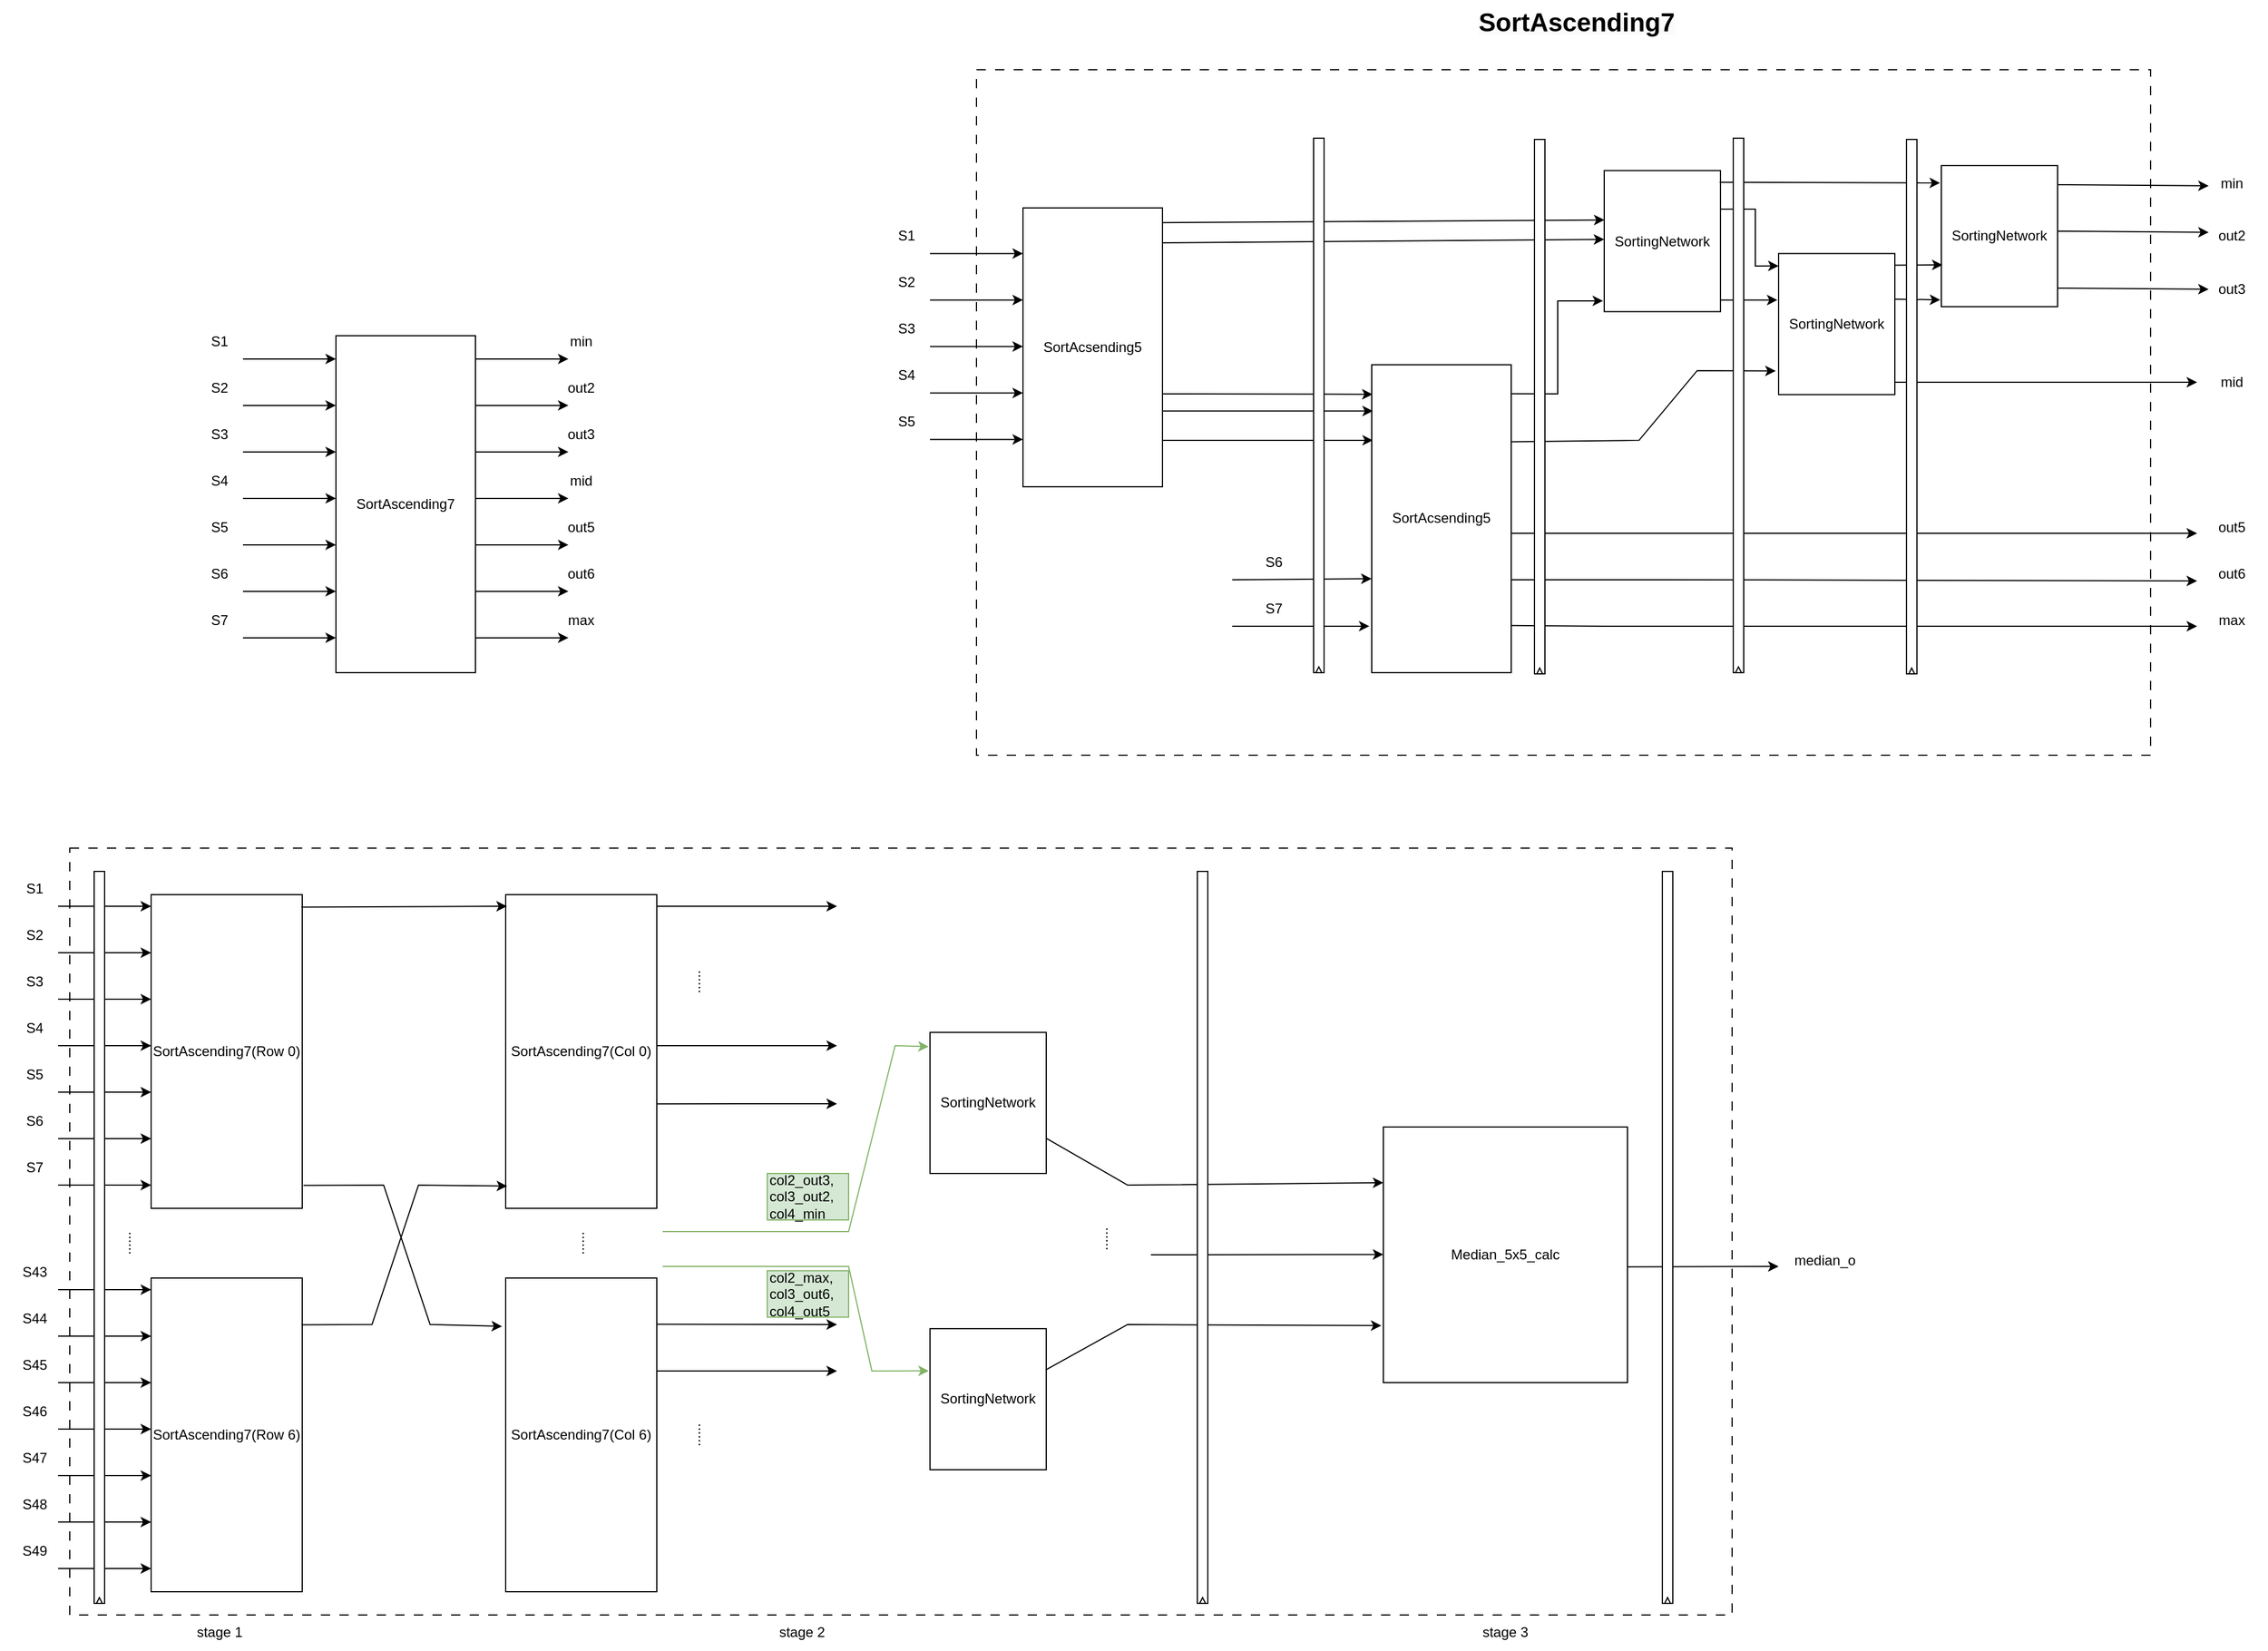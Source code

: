 <mxfile version="25.0.3">
  <diagram name="Page-1" id="NQi-qj9RWjXXZ9nGB_0W">
    <mxGraphModel dx="2163" dy="1763" grid="1" gridSize="10" guides="1" tooltips="1" connect="1" arrows="1" fold="1" page="1" pageScale="1" pageWidth="850" pageHeight="1100" math="0" shadow="0">
      <root>
        <mxCell id="0" />
        <mxCell id="1" parent="0" />
        <mxCell id="Ysm--PjL4J-Ic120Il5L-30" value="" style="rounded=0;whiteSpace=wrap;html=1;dashed=1;dashPattern=8 8;" parent="1" vertex="1">
          <mxGeometry x="830" y="-360" width="1010" height="590" as="geometry" />
        </mxCell>
        <mxCell id="oJ3QWZMt2NWCqgBl0X_o-31" value="" style="rounded=0;whiteSpace=wrap;html=1;dashed=1;dashPattern=8 8;" parent="1" vertex="1">
          <mxGeometry x="50" y="310" width="1430" height="660" as="geometry" />
        </mxCell>
        <mxCell id="lAZP1rvu_MSJ7CvuDxen-2" value="SortAscending7(Row 0)" style="rounded=0;whiteSpace=wrap;html=1;" parent="1" vertex="1">
          <mxGeometry x="120" y="350" width="130" height="270" as="geometry" />
        </mxCell>
        <mxCell id="lAZP1rvu_MSJ7CvuDxen-3" value="" style="endArrow=classic;html=1;rounded=0;" parent="1" edge="1">
          <mxGeometry width="50" height="50" relative="1" as="geometry">
            <mxPoint x="40" y="360" as="sourcePoint" />
            <mxPoint x="120" y="360" as="targetPoint" />
          </mxGeometry>
        </mxCell>
        <mxCell id="lAZP1rvu_MSJ7CvuDxen-4" value="" style="endArrow=classic;html=1;rounded=0;" parent="1" edge="1">
          <mxGeometry width="50" height="50" relative="1" as="geometry">
            <mxPoint x="40" y="400" as="sourcePoint" />
            <mxPoint x="120" y="400" as="targetPoint" />
          </mxGeometry>
        </mxCell>
        <mxCell id="lAZP1rvu_MSJ7CvuDxen-5" value="" style="endArrow=classic;html=1;rounded=0;" parent="1" edge="1">
          <mxGeometry width="50" height="50" relative="1" as="geometry">
            <mxPoint x="40" y="440" as="sourcePoint" />
            <mxPoint x="120" y="440" as="targetPoint" />
          </mxGeometry>
        </mxCell>
        <mxCell id="lAZP1rvu_MSJ7CvuDxen-6" value="" style="endArrow=classic;html=1;rounded=0;" parent="1" edge="1">
          <mxGeometry width="50" height="50" relative="1" as="geometry">
            <mxPoint x="40" y="480" as="sourcePoint" />
            <mxPoint x="120" y="480" as="targetPoint" />
          </mxGeometry>
        </mxCell>
        <mxCell id="lAZP1rvu_MSJ7CvuDxen-7" value="" style="endArrow=classic;html=1;rounded=0;" parent="1" edge="1">
          <mxGeometry width="50" height="50" relative="1" as="geometry">
            <mxPoint x="40" y="520" as="sourcePoint" />
            <mxPoint x="120" y="520" as="targetPoint" />
          </mxGeometry>
        </mxCell>
        <mxCell id="lAZP1rvu_MSJ7CvuDxen-8" value="" style="endArrow=classic;html=1;rounded=0;" parent="1" edge="1">
          <mxGeometry width="50" height="50" relative="1" as="geometry">
            <mxPoint x="40" y="560" as="sourcePoint" />
            <mxPoint x="120" y="560" as="targetPoint" />
          </mxGeometry>
        </mxCell>
        <mxCell id="lAZP1rvu_MSJ7CvuDxen-9" value="" style="endArrow=classic;html=1;rounded=0;" parent="1" edge="1">
          <mxGeometry width="50" height="50" relative="1" as="geometry">
            <mxPoint x="40" y="600" as="sourcePoint" />
            <mxPoint x="120" y="600" as="targetPoint" />
          </mxGeometry>
        </mxCell>
        <mxCell id="lAZP1rvu_MSJ7CvuDxen-10" value="S1" style="text;html=1;align=center;verticalAlign=middle;whiteSpace=wrap;rounded=0;" parent="1" vertex="1">
          <mxGeometry x="-10" y="330" width="60" height="30" as="geometry" />
        </mxCell>
        <mxCell id="lAZP1rvu_MSJ7CvuDxen-11" value="S2" style="text;html=1;align=center;verticalAlign=middle;whiteSpace=wrap;rounded=0;" parent="1" vertex="1">
          <mxGeometry x="-10" y="370" width="60" height="30" as="geometry" />
        </mxCell>
        <mxCell id="lAZP1rvu_MSJ7CvuDxen-12" value="S3" style="text;html=1;align=center;verticalAlign=middle;whiteSpace=wrap;rounded=0;" parent="1" vertex="1">
          <mxGeometry x="-10" y="410" width="60" height="30" as="geometry" />
        </mxCell>
        <mxCell id="lAZP1rvu_MSJ7CvuDxen-13" value="S4" style="text;html=1;align=center;verticalAlign=middle;whiteSpace=wrap;rounded=0;" parent="1" vertex="1">
          <mxGeometry x="-10" y="450" width="60" height="30" as="geometry" />
        </mxCell>
        <mxCell id="lAZP1rvu_MSJ7CvuDxen-14" value="S5" style="text;html=1;align=center;verticalAlign=middle;whiteSpace=wrap;rounded=0;" parent="1" vertex="1">
          <mxGeometry x="-10" y="490" width="60" height="30" as="geometry" />
        </mxCell>
        <mxCell id="lAZP1rvu_MSJ7CvuDxen-15" value="S6" style="text;html=1;align=center;verticalAlign=middle;whiteSpace=wrap;rounded=0;" parent="1" vertex="1">
          <mxGeometry x="-10" y="530" width="60" height="30" as="geometry" />
        </mxCell>
        <mxCell id="lAZP1rvu_MSJ7CvuDxen-16" value="S7" style="text;html=1;align=center;verticalAlign=middle;whiteSpace=wrap;rounded=0;" parent="1" vertex="1">
          <mxGeometry x="-10" y="570" width="60" height="30" as="geometry" />
        </mxCell>
        <mxCell id="lAZP1rvu_MSJ7CvuDxen-17" value="SortAscending7(Row 6)" style="rounded=0;whiteSpace=wrap;html=1;" parent="1" vertex="1">
          <mxGeometry x="120" y="680" width="130" height="270" as="geometry" />
        </mxCell>
        <mxCell id="lAZP1rvu_MSJ7CvuDxen-18" value="" style="endArrow=classic;html=1;rounded=0;" parent="1" edge="1">
          <mxGeometry width="50" height="50" relative="1" as="geometry">
            <mxPoint x="40" y="690" as="sourcePoint" />
            <mxPoint x="120" y="690" as="targetPoint" />
          </mxGeometry>
        </mxCell>
        <mxCell id="lAZP1rvu_MSJ7CvuDxen-19" value="" style="endArrow=classic;html=1;rounded=0;" parent="1" edge="1">
          <mxGeometry width="50" height="50" relative="1" as="geometry">
            <mxPoint x="40" y="730" as="sourcePoint" />
            <mxPoint x="120" y="730" as="targetPoint" />
          </mxGeometry>
        </mxCell>
        <mxCell id="lAZP1rvu_MSJ7CvuDxen-20" value="" style="endArrow=classic;html=1;rounded=0;" parent="1" edge="1">
          <mxGeometry width="50" height="50" relative="1" as="geometry">
            <mxPoint x="40" y="770" as="sourcePoint" />
            <mxPoint x="120" y="770" as="targetPoint" />
          </mxGeometry>
        </mxCell>
        <mxCell id="lAZP1rvu_MSJ7CvuDxen-21" value="" style="endArrow=classic;html=1;rounded=0;" parent="1" edge="1">
          <mxGeometry width="50" height="50" relative="1" as="geometry">
            <mxPoint x="40" y="810" as="sourcePoint" />
            <mxPoint x="120" y="810" as="targetPoint" />
          </mxGeometry>
        </mxCell>
        <mxCell id="lAZP1rvu_MSJ7CvuDxen-22" value="" style="endArrow=classic;html=1;rounded=0;" parent="1" edge="1">
          <mxGeometry width="50" height="50" relative="1" as="geometry">
            <mxPoint x="40" y="850" as="sourcePoint" />
            <mxPoint x="120" y="850" as="targetPoint" />
          </mxGeometry>
        </mxCell>
        <mxCell id="lAZP1rvu_MSJ7CvuDxen-23" value="" style="endArrow=classic;html=1;rounded=0;" parent="1" edge="1">
          <mxGeometry width="50" height="50" relative="1" as="geometry">
            <mxPoint x="40" y="890" as="sourcePoint" />
            <mxPoint x="120" y="890" as="targetPoint" />
          </mxGeometry>
        </mxCell>
        <mxCell id="lAZP1rvu_MSJ7CvuDxen-24" value="" style="endArrow=classic;html=1;rounded=0;" parent="1" edge="1">
          <mxGeometry width="50" height="50" relative="1" as="geometry">
            <mxPoint x="40" y="930" as="sourcePoint" />
            <mxPoint x="120" y="930" as="targetPoint" />
          </mxGeometry>
        </mxCell>
        <mxCell id="lAZP1rvu_MSJ7CvuDxen-25" value="S43" style="text;html=1;align=center;verticalAlign=middle;whiteSpace=wrap;rounded=0;" parent="1" vertex="1">
          <mxGeometry x="-10" y="660" width="60" height="30" as="geometry" />
        </mxCell>
        <mxCell id="lAZP1rvu_MSJ7CvuDxen-26" value="S44" style="text;html=1;align=center;verticalAlign=middle;whiteSpace=wrap;rounded=0;" parent="1" vertex="1">
          <mxGeometry x="-10" y="700" width="60" height="30" as="geometry" />
        </mxCell>
        <mxCell id="lAZP1rvu_MSJ7CvuDxen-27" value="S45" style="text;html=1;align=center;verticalAlign=middle;whiteSpace=wrap;rounded=0;" parent="1" vertex="1">
          <mxGeometry x="-10" y="740" width="60" height="30" as="geometry" />
        </mxCell>
        <mxCell id="lAZP1rvu_MSJ7CvuDxen-28" value="S46" style="text;html=1;align=center;verticalAlign=middle;whiteSpace=wrap;rounded=0;" parent="1" vertex="1">
          <mxGeometry x="-10" y="780" width="60" height="30" as="geometry" />
        </mxCell>
        <mxCell id="lAZP1rvu_MSJ7CvuDxen-29" value="S47" style="text;html=1;align=center;verticalAlign=middle;whiteSpace=wrap;rounded=0;" parent="1" vertex="1">
          <mxGeometry x="-10" y="820" width="60" height="30" as="geometry" />
        </mxCell>
        <mxCell id="lAZP1rvu_MSJ7CvuDxen-30" value="S48" style="text;html=1;align=center;verticalAlign=middle;whiteSpace=wrap;rounded=0;" parent="1" vertex="1">
          <mxGeometry x="-10" y="860" width="60" height="30" as="geometry" />
        </mxCell>
        <mxCell id="lAZP1rvu_MSJ7CvuDxen-31" value="S49" style="text;html=1;align=center;verticalAlign=middle;whiteSpace=wrap;rounded=0;" parent="1" vertex="1">
          <mxGeometry x="-10" y="900" width="60" height="30" as="geometry" />
        </mxCell>
        <mxCell id="lAZP1rvu_MSJ7CvuDxen-32" value="......" style="text;html=1;align=center;verticalAlign=middle;whiteSpace=wrap;rounded=0;direction=north;rotation=90;" parent="1" vertex="1">
          <mxGeometry x="80" y="620" width="50" height="60" as="geometry" />
        </mxCell>
        <mxCell id="lAZP1rvu_MSJ7CvuDxen-33" value="SortAscending7(Col 0)" style="rounded=0;whiteSpace=wrap;html=1;" parent="1" vertex="1">
          <mxGeometry x="425" y="350" width="130" height="270" as="geometry" />
        </mxCell>
        <mxCell id="lAZP1rvu_MSJ7CvuDxen-34" value="" style="endArrow=classic;html=1;rounded=0;exitX=0.994;exitY=0.04;exitDx=0;exitDy=0;exitPerimeter=0;entryX=0.008;entryY=0.037;entryDx=0;entryDy=0;entryPerimeter=0;" parent="1" source="lAZP1rvu_MSJ7CvuDxen-2" target="lAZP1rvu_MSJ7CvuDxen-33" edge="1">
          <mxGeometry width="50" height="50" relative="1" as="geometry">
            <mxPoint x="260" y="410" as="sourcePoint" />
            <mxPoint x="420" y="360" as="targetPoint" />
          </mxGeometry>
        </mxCell>
        <mxCell id="lAZP1rvu_MSJ7CvuDxen-35" value="SortAscending7(Col 6)" style="rounded=0;whiteSpace=wrap;html=1;" parent="1" vertex="1">
          <mxGeometry x="425" y="680" width="130" height="270" as="geometry" />
        </mxCell>
        <mxCell id="lAZP1rvu_MSJ7CvuDxen-40" value="" style="endArrow=classic;html=1;rounded=0;exitX=0.995;exitY=0.149;exitDx=0;exitDy=0;exitPerimeter=0;entryX=0.01;entryY=0.929;entryDx=0;entryDy=0;entryPerimeter=0;" parent="1" source="lAZP1rvu_MSJ7CvuDxen-17" target="lAZP1rvu_MSJ7CvuDxen-33" edge="1">
          <mxGeometry width="50" height="50" relative="1" as="geometry">
            <mxPoint x="300" y="679.17" as="sourcePoint" />
            <mxPoint x="380" y="679.17" as="targetPoint" />
            <Array as="points">
              <mxPoint x="310" y="720" />
              <mxPoint x="350" y="600" />
            </Array>
          </mxGeometry>
        </mxCell>
        <mxCell id="lAZP1rvu_MSJ7CvuDxen-41" value="......" style="text;html=1;align=center;verticalAlign=middle;whiteSpace=wrap;rounded=0;direction=north;rotation=90;" parent="1" vertex="1">
          <mxGeometry x="470" y="620" width="50" height="60" as="geometry" />
        </mxCell>
        <mxCell id="lAZP1rvu_MSJ7CvuDxen-42" value="" style="endArrow=classic;html=1;rounded=0;entryX=-0.024;entryY=0.154;entryDx=0;entryDy=0;entryPerimeter=0;exitX=1.008;exitY=0.927;exitDx=0;exitDy=0;exitPerimeter=0;" parent="1" source="lAZP1rvu_MSJ7CvuDxen-2" target="lAZP1rvu_MSJ7CvuDxen-35" edge="1">
          <mxGeometry width="50" height="50" relative="1" as="geometry">
            <mxPoint x="260" y="650" as="sourcePoint" />
            <mxPoint x="310" y="600" as="targetPoint" />
            <Array as="points">
              <mxPoint x="320" y="600" />
              <mxPoint x="360" y="720" />
            </Array>
          </mxGeometry>
        </mxCell>
        <mxCell id="lAZP1rvu_MSJ7CvuDxen-106" value="Median_5x5_calc" style="rounded=0;whiteSpace=wrap;html=1;" parent="1" vertex="1">
          <mxGeometry x="1180" y="550" width="210" height="220" as="geometry" />
        </mxCell>
        <mxCell id="lAZP1rvu_MSJ7CvuDxen-107" value="" style="endArrow=classic;html=1;rounded=0;exitX=1;exitY=0.667;exitDx=0;exitDy=0;exitPerimeter=0;" parent="1" source="lAZP1rvu_MSJ7CvuDxen-33" edge="1">
          <mxGeometry width="50" height="50" relative="1" as="geometry">
            <mxPoint x="560" y="530" as="sourcePoint" />
            <mxPoint x="710" y="530" as="targetPoint" />
          </mxGeometry>
        </mxCell>
        <mxCell id="lAZP1rvu_MSJ7CvuDxen-109" value="" style="endArrow=classic;html=1;rounded=0;exitX=0.998;exitY=0.147;exitDx=0;exitDy=0;exitPerimeter=0;" parent="1" source="lAZP1rvu_MSJ7CvuDxen-35" edge="1">
          <mxGeometry width="50" height="50" relative="1" as="geometry">
            <mxPoint x="555" y="717.86" as="sourcePoint" />
            <mxPoint x="710" y="720" as="targetPoint" />
          </mxGeometry>
        </mxCell>
        <mxCell id="lAZP1rvu_MSJ7CvuDxen-137" value="" style="endArrow=classic;html=1;rounded=0;exitX=1.002;exitY=0.547;exitDx=0;exitDy=0;exitPerimeter=0;" parent="1" source="lAZP1rvu_MSJ7CvuDxen-106" edge="1">
          <mxGeometry width="50" height="50" relative="1" as="geometry">
            <mxPoint x="918" y="645" as="sourcePoint" />
            <mxPoint x="1520" y="670" as="targetPoint" />
          </mxGeometry>
        </mxCell>
        <mxCell id="lAZP1rvu_MSJ7CvuDxen-140" value="median_o" style="text;html=1;align=center;verticalAlign=middle;whiteSpace=wrap;rounded=0;" parent="1" vertex="1">
          <mxGeometry x="1530" y="650" width="60" height="30" as="geometry" />
        </mxCell>
        <mxCell id="lAZP1rvu_MSJ7CvuDxen-146" value="SortAscending7" style="rounded=0;whiteSpace=wrap;html=1;" parent="1" vertex="1">
          <mxGeometry x="279" y="-131.06" width="120" height="290" as="geometry" />
        </mxCell>
        <mxCell id="lAZP1rvu_MSJ7CvuDxen-148" value="" style="endArrow=classic;html=1;rounded=0;" parent="1" edge="1">
          <mxGeometry width="50" height="50" relative="1" as="geometry">
            <mxPoint x="199" y="-111.06" as="sourcePoint" />
            <mxPoint x="279" y="-111.06" as="targetPoint" />
          </mxGeometry>
        </mxCell>
        <mxCell id="lAZP1rvu_MSJ7CvuDxen-149" value="" style="endArrow=classic;html=1;rounded=0;" parent="1" edge="1">
          <mxGeometry width="50" height="50" relative="1" as="geometry">
            <mxPoint x="199" y="-71.06" as="sourcePoint" />
            <mxPoint x="279" y="-71.06" as="targetPoint" />
          </mxGeometry>
        </mxCell>
        <mxCell id="lAZP1rvu_MSJ7CvuDxen-150" value="" style="endArrow=classic;html=1;rounded=0;" parent="1" edge="1">
          <mxGeometry width="50" height="50" relative="1" as="geometry">
            <mxPoint x="199" y="-31.06" as="sourcePoint" />
            <mxPoint x="279" y="-31.06" as="targetPoint" />
          </mxGeometry>
        </mxCell>
        <mxCell id="lAZP1rvu_MSJ7CvuDxen-151" value="" style="endArrow=classic;html=1;rounded=0;" parent="1" edge="1">
          <mxGeometry width="50" height="50" relative="1" as="geometry">
            <mxPoint x="199" y="8.94" as="sourcePoint" />
            <mxPoint x="279" y="8.94" as="targetPoint" />
          </mxGeometry>
        </mxCell>
        <mxCell id="lAZP1rvu_MSJ7CvuDxen-152" value="" style="endArrow=classic;html=1;rounded=0;" parent="1" edge="1">
          <mxGeometry width="50" height="50" relative="1" as="geometry">
            <mxPoint x="199" y="48.94" as="sourcePoint" />
            <mxPoint x="279" y="48.94" as="targetPoint" />
          </mxGeometry>
        </mxCell>
        <mxCell id="lAZP1rvu_MSJ7CvuDxen-153" value="" style="endArrow=classic;html=1;rounded=0;" parent="1" edge="1">
          <mxGeometry width="50" height="50" relative="1" as="geometry">
            <mxPoint x="199" y="88.94" as="sourcePoint" />
            <mxPoint x="279" y="88.94" as="targetPoint" />
          </mxGeometry>
        </mxCell>
        <mxCell id="lAZP1rvu_MSJ7CvuDxen-154" value="" style="endArrow=classic;html=1;rounded=0;" parent="1" edge="1">
          <mxGeometry width="50" height="50" relative="1" as="geometry">
            <mxPoint x="199" y="128.94" as="sourcePoint" />
            <mxPoint x="279" y="128.94" as="targetPoint" />
          </mxGeometry>
        </mxCell>
        <mxCell id="lAZP1rvu_MSJ7CvuDxen-155" value="S1" style="text;html=1;align=center;verticalAlign=middle;whiteSpace=wrap;rounded=0;" parent="1" vertex="1">
          <mxGeometry x="149" y="-141.06" width="60" height="30" as="geometry" />
        </mxCell>
        <mxCell id="lAZP1rvu_MSJ7CvuDxen-156" value="S2" style="text;html=1;align=center;verticalAlign=middle;whiteSpace=wrap;rounded=0;" parent="1" vertex="1">
          <mxGeometry x="149" y="-101.06" width="60" height="30" as="geometry" />
        </mxCell>
        <mxCell id="lAZP1rvu_MSJ7CvuDxen-157" value="S3" style="text;html=1;align=center;verticalAlign=middle;whiteSpace=wrap;rounded=0;" parent="1" vertex="1">
          <mxGeometry x="149" y="-61.06" width="60" height="30" as="geometry" />
        </mxCell>
        <mxCell id="lAZP1rvu_MSJ7CvuDxen-158" value="S4" style="text;html=1;align=center;verticalAlign=middle;whiteSpace=wrap;rounded=0;" parent="1" vertex="1">
          <mxGeometry x="149" y="-21.06" width="60" height="30" as="geometry" />
        </mxCell>
        <mxCell id="lAZP1rvu_MSJ7CvuDxen-159" value="S5" style="text;html=1;align=center;verticalAlign=middle;whiteSpace=wrap;rounded=0;" parent="1" vertex="1">
          <mxGeometry x="149" y="18.94" width="60" height="30" as="geometry" />
        </mxCell>
        <mxCell id="lAZP1rvu_MSJ7CvuDxen-160" value="S6" style="text;html=1;align=center;verticalAlign=middle;whiteSpace=wrap;rounded=0;" parent="1" vertex="1">
          <mxGeometry x="149" y="58.94" width="60" height="30" as="geometry" />
        </mxCell>
        <mxCell id="lAZP1rvu_MSJ7CvuDxen-161" value="S7" style="text;html=1;align=center;verticalAlign=middle;whiteSpace=wrap;rounded=0;" parent="1" vertex="1">
          <mxGeometry x="149" y="98.94" width="60" height="30" as="geometry" />
        </mxCell>
        <mxCell id="lAZP1rvu_MSJ7CvuDxen-184" value="" style="endArrow=classic;html=1;rounded=0;" parent="1" edge="1">
          <mxGeometry width="50" height="50" relative="1" as="geometry">
            <mxPoint x="399" y="-111.06" as="sourcePoint" />
            <mxPoint x="479" y="-111.06" as="targetPoint" />
          </mxGeometry>
        </mxCell>
        <mxCell id="lAZP1rvu_MSJ7CvuDxen-185" value="" style="endArrow=classic;html=1;rounded=0;" parent="1" edge="1">
          <mxGeometry width="50" height="50" relative="1" as="geometry">
            <mxPoint x="399" y="-71.06" as="sourcePoint" />
            <mxPoint x="479" y="-71.06" as="targetPoint" />
          </mxGeometry>
        </mxCell>
        <mxCell id="lAZP1rvu_MSJ7CvuDxen-186" value="" style="endArrow=classic;html=1;rounded=0;" parent="1" edge="1">
          <mxGeometry width="50" height="50" relative="1" as="geometry">
            <mxPoint x="399" y="-31.06" as="sourcePoint" />
            <mxPoint x="479" y="-31.06" as="targetPoint" />
          </mxGeometry>
        </mxCell>
        <mxCell id="lAZP1rvu_MSJ7CvuDxen-187" value="" style="endArrow=classic;html=1;rounded=0;" parent="1" edge="1">
          <mxGeometry width="50" height="50" relative="1" as="geometry">
            <mxPoint x="399" y="8.94" as="sourcePoint" />
            <mxPoint x="479" y="8.94" as="targetPoint" />
          </mxGeometry>
        </mxCell>
        <mxCell id="lAZP1rvu_MSJ7CvuDxen-188" value="" style="endArrow=classic;html=1;rounded=0;" parent="1" edge="1">
          <mxGeometry width="50" height="50" relative="1" as="geometry">
            <mxPoint x="399" y="48.94" as="sourcePoint" />
            <mxPoint x="479" y="48.94" as="targetPoint" />
          </mxGeometry>
        </mxCell>
        <mxCell id="lAZP1rvu_MSJ7CvuDxen-189" value="" style="endArrow=classic;html=1;rounded=0;" parent="1" edge="1">
          <mxGeometry width="50" height="50" relative="1" as="geometry">
            <mxPoint x="399" y="88.94" as="sourcePoint" />
            <mxPoint x="479" y="88.94" as="targetPoint" />
          </mxGeometry>
        </mxCell>
        <mxCell id="lAZP1rvu_MSJ7CvuDxen-190" value="" style="endArrow=classic;html=1;rounded=0;" parent="1" edge="1">
          <mxGeometry width="50" height="50" relative="1" as="geometry">
            <mxPoint x="399" y="128.94" as="sourcePoint" />
            <mxPoint x="479" y="128.94" as="targetPoint" />
          </mxGeometry>
        </mxCell>
        <mxCell id="lAZP1rvu_MSJ7CvuDxen-199" value="min" style="text;html=1;align=center;verticalAlign=middle;whiteSpace=wrap;rounded=0;" parent="1" vertex="1">
          <mxGeometry x="460" y="-141.06" width="60" height="30" as="geometry" />
        </mxCell>
        <mxCell id="lAZP1rvu_MSJ7CvuDxen-200" value="out2" style="text;html=1;align=center;verticalAlign=middle;whiteSpace=wrap;rounded=0;" parent="1" vertex="1">
          <mxGeometry x="460" y="-101.06" width="60" height="30" as="geometry" />
        </mxCell>
        <mxCell id="lAZP1rvu_MSJ7CvuDxen-201" value="out3" style="text;html=1;align=center;verticalAlign=middle;whiteSpace=wrap;rounded=0;" parent="1" vertex="1">
          <mxGeometry x="460" y="-61.06" width="60" height="30" as="geometry" />
        </mxCell>
        <mxCell id="lAZP1rvu_MSJ7CvuDxen-202" value="mid" style="text;html=1;align=center;verticalAlign=middle;whiteSpace=wrap;rounded=0;" parent="1" vertex="1">
          <mxGeometry x="460" y="-21.06" width="60" height="30" as="geometry" />
        </mxCell>
        <mxCell id="lAZP1rvu_MSJ7CvuDxen-203" value="out5" style="text;html=1;align=center;verticalAlign=middle;whiteSpace=wrap;rounded=0;" parent="1" vertex="1">
          <mxGeometry x="460" y="18.94" width="60" height="30" as="geometry" />
        </mxCell>
        <mxCell id="lAZP1rvu_MSJ7CvuDxen-204" value="out6" style="text;html=1;align=center;verticalAlign=middle;whiteSpace=wrap;rounded=0;" parent="1" vertex="1">
          <mxGeometry x="460" y="58.94" width="60" height="30" as="geometry" />
        </mxCell>
        <mxCell id="lAZP1rvu_MSJ7CvuDxen-205" value="max" style="text;html=1;align=center;verticalAlign=middle;whiteSpace=wrap;rounded=0;" parent="1" vertex="1">
          <mxGeometry x="460" y="98.94" width="60" height="30" as="geometry" />
        </mxCell>
        <mxCell id="lAZP1rvu_MSJ7CvuDxen-207" value="SortAcsending5" style="rounded=0;whiteSpace=wrap;html=1;" parent="1" vertex="1">
          <mxGeometry x="870" y="-241.06" width="120" height="240" as="geometry" />
        </mxCell>
        <mxCell id="lAZP1rvu_MSJ7CvuDxen-208" value="" style="endArrow=classic;html=1;rounded=0;" parent="1" edge="1">
          <mxGeometry width="50" height="50" relative="1" as="geometry">
            <mxPoint x="790" y="-201.77" as="sourcePoint" />
            <mxPoint x="870" y="-201.77" as="targetPoint" />
          </mxGeometry>
        </mxCell>
        <mxCell id="lAZP1rvu_MSJ7CvuDxen-209" value="" style="endArrow=classic;html=1;rounded=0;" parent="1" edge="1">
          <mxGeometry width="50" height="50" relative="1" as="geometry">
            <mxPoint x="790" y="-161.77" as="sourcePoint" />
            <mxPoint x="870" y="-161.77" as="targetPoint" />
          </mxGeometry>
        </mxCell>
        <mxCell id="lAZP1rvu_MSJ7CvuDxen-210" value="" style="endArrow=classic;html=1;rounded=0;" parent="1" edge="1">
          <mxGeometry width="50" height="50" relative="1" as="geometry">
            <mxPoint x="790" y="-121.77" as="sourcePoint" />
            <mxPoint x="870" y="-121.77" as="targetPoint" />
          </mxGeometry>
        </mxCell>
        <mxCell id="lAZP1rvu_MSJ7CvuDxen-211" value="" style="endArrow=classic;html=1;rounded=0;" parent="1" edge="1">
          <mxGeometry width="50" height="50" relative="1" as="geometry">
            <mxPoint x="790" y="-81.77" as="sourcePoint" />
            <mxPoint x="870" y="-81.77" as="targetPoint" />
          </mxGeometry>
        </mxCell>
        <mxCell id="lAZP1rvu_MSJ7CvuDxen-212" value="" style="endArrow=classic;html=1;rounded=0;" parent="1" edge="1">
          <mxGeometry width="50" height="50" relative="1" as="geometry">
            <mxPoint x="790" y="-41.77" as="sourcePoint" />
            <mxPoint x="870" y="-41.77" as="targetPoint" />
          </mxGeometry>
        </mxCell>
        <mxCell id="lAZP1rvu_MSJ7CvuDxen-213" value="S1" style="text;html=1;align=center;verticalAlign=middle;whiteSpace=wrap;rounded=0;" parent="1" vertex="1">
          <mxGeometry x="740" y="-231.77" width="60" height="30" as="geometry" />
        </mxCell>
        <mxCell id="lAZP1rvu_MSJ7CvuDxen-214" value="S2" style="text;html=1;align=center;verticalAlign=middle;whiteSpace=wrap;rounded=0;" parent="1" vertex="1">
          <mxGeometry x="740" y="-191.77" width="60" height="30" as="geometry" />
        </mxCell>
        <mxCell id="lAZP1rvu_MSJ7CvuDxen-215" value="S3" style="text;html=1;align=center;verticalAlign=middle;whiteSpace=wrap;rounded=0;" parent="1" vertex="1">
          <mxGeometry x="740" y="-151.77" width="60" height="30" as="geometry" />
        </mxCell>
        <mxCell id="lAZP1rvu_MSJ7CvuDxen-216" value="S4" style="text;html=1;align=center;verticalAlign=middle;whiteSpace=wrap;rounded=0;" parent="1" vertex="1">
          <mxGeometry x="740" y="-111.77" width="60" height="30" as="geometry" />
        </mxCell>
        <mxCell id="lAZP1rvu_MSJ7CvuDxen-217" value="S5" style="text;html=1;align=center;verticalAlign=middle;whiteSpace=wrap;rounded=0;" parent="1" vertex="1">
          <mxGeometry x="740" y="-71.77" width="60" height="30" as="geometry" />
        </mxCell>
        <mxCell id="lAZP1rvu_MSJ7CvuDxen-218" value="SortAcsending5" style="rounded=0;whiteSpace=wrap;html=1;" parent="1" vertex="1">
          <mxGeometry x="1170" y="-106.06" width="120" height="265" as="geometry" />
        </mxCell>
        <mxCell id="lAZP1rvu_MSJ7CvuDxen-219" value="" style="endArrow=classic;html=1;rounded=0;" parent="1" edge="1">
          <mxGeometry width="50" height="50" relative="1" as="geometry">
            <mxPoint x="1050" y="118.94" as="sourcePoint" />
            <mxPoint x="1168" y="118.94" as="targetPoint" />
          </mxGeometry>
        </mxCell>
        <mxCell id="lAZP1rvu_MSJ7CvuDxen-220" value="" style="endArrow=classic;html=1;rounded=0;entryX=-0.001;entryY=0.695;entryDx=0;entryDy=0;entryPerimeter=0;" parent="1" target="lAZP1rvu_MSJ7CvuDxen-218" edge="1">
          <mxGeometry width="50" height="50" relative="1" as="geometry">
            <mxPoint x="1050" y="78.94" as="sourcePoint" />
            <mxPoint x="1090" y="78.94" as="targetPoint" />
          </mxGeometry>
        </mxCell>
        <mxCell id="lAZP1rvu_MSJ7CvuDxen-223" value="S7" style="text;html=1;align=center;verticalAlign=middle;whiteSpace=wrap;rounded=0;" parent="1" vertex="1">
          <mxGeometry x="1055.5" y="88.94" width="60" height="30" as="geometry" />
        </mxCell>
        <mxCell id="lAZP1rvu_MSJ7CvuDxen-226" value="S6" style="text;html=1;align=center;verticalAlign=middle;whiteSpace=wrap;rounded=0;" parent="1" vertex="1">
          <mxGeometry x="1055.5" y="48.94" width="60" height="30" as="geometry" />
        </mxCell>
        <mxCell id="lAZP1rvu_MSJ7CvuDxen-227" value="" style="endArrow=classic;html=1;rounded=0;entryX=0.006;entryY=0.096;entryDx=0;entryDy=0;entryPerimeter=0;" parent="1" target="lAZP1rvu_MSJ7CvuDxen-218" edge="1">
          <mxGeometry width="50" height="50" relative="1" as="geometry">
            <mxPoint x="990" y="-81.06" as="sourcePoint" />
            <mxPoint x="1100" y="-71.06" as="targetPoint" />
          </mxGeometry>
        </mxCell>
        <mxCell id="lAZP1rvu_MSJ7CvuDxen-228" value="" style="endArrow=classic;html=1;rounded=0;entryX=0.006;entryY=0.096;entryDx=0;entryDy=0;entryPerimeter=0;" parent="1" edge="1">
          <mxGeometry width="50" height="50" relative="1" as="geometry">
            <mxPoint x="990" y="-66.2" as="sourcePoint" />
            <mxPoint x="1171" y="-66.2" as="targetPoint" />
          </mxGeometry>
        </mxCell>
        <mxCell id="lAZP1rvu_MSJ7CvuDxen-229" value="" style="endArrow=classic;html=1;rounded=0;entryX=0.006;entryY=0.096;entryDx=0;entryDy=0;entryPerimeter=0;" parent="1" edge="1">
          <mxGeometry width="50" height="50" relative="1" as="geometry">
            <mxPoint x="990" y="-41.06" as="sourcePoint" />
            <mxPoint x="1171" y="-41.06" as="targetPoint" />
          </mxGeometry>
        </mxCell>
        <mxCell id="lAZP1rvu_MSJ7CvuDxen-231" value="SortingNetwork" style="rounded=0;whiteSpace=wrap;html=1;" parent="1" vertex="1">
          <mxGeometry x="1370" y="-273.19" width="100" height="121.42" as="geometry" />
        </mxCell>
        <mxCell id="lAZP1rvu_MSJ7CvuDxen-232" value="" style="endArrow=classic;html=1;rounded=0;exitX=1;exitY=0.053;exitDx=0;exitDy=0;exitPerimeter=0;entryX=0.002;entryY=0.35;entryDx=0;entryDy=0;entryPerimeter=0;" parent="1" source="lAZP1rvu_MSJ7CvuDxen-207" target="lAZP1rvu_MSJ7CvuDxen-231" edge="1">
          <mxGeometry width="50" height="50" relative="1" as="geometry">
            <mxPoint x="1070" y="-181.77" as="sourcePoint" />
            <mxPoint x="1120" y="-231.77" as="targetPoint" />
          </mxGeometry>
        </mxCell>
        <mxCell id="lAZP1rvu_MSJ7CvuDxen-233" value="" style="endArrow=classic;html=1;rounded=0;exitX=1;exitY=0.053;exitDx=0;exitDy=0;exitPerimeter=0;entryX=0.002;entryY=0.35;entryDx=0;entryDy=0;entryPerimeter=0;" parent="1" edge="1">
          <mxGeometry width="50" height="50" relative="1" as="geometry">
            <mxPoint x="990" y="-210.98" as="sourcePoint" />
            <mxPoint x="1370" y="-213.98" as="targetPoint" />
          </mxGeometry>
        </mxCell>
        <mxCell id="lAZP1rvu_MSJ7CvuDxen-234" value="" style="endArrow=classic;html=1;rounded=0;exitX=0.997;exitY=0.094;exitDx=0;exitDy=0;exitPerimeter=0;" parent="1" source="lAZP1rvu_MSJ7CvuDxen-218" edge="1">
          <mxGeometry width="50" height="50" relative="1" as="geometry">
            <mxPoint x="1320" y="-96.06" as="sourcePoint" />
            <mxPoint x="1369" y="-161.06" as="targetPoint" />
            <Array as="points">
              <mxPoint x="1330" y="-81.06" />
              <mxPoint x="1330" y="-161.06" />
            </Array>
          </mxGeometry>
        </mxCell>
        <mxCell id="lAZP1rvu_MSJ7CvuDxen-235" value="" style="endArrow=classic;html=1;rounded=0;exitX=1.003;exitY=0.847;exitDx=0;exitDy=0;exitPerimeter=0;" parent="1" source="lAZP1rvu_MSJ7CvuDxen-218" edge="1">
          <mxGeometry width="50" height="50" relative="1" as="geometry">
            <mxPoint x="1370" y="118.94" as="sourcePoint" />
            <mxPoint x="1880" y="119" as="targetPoint" />
            <Array as="points">
              <mxPoint x="1370" y="118.94" />
            </Array>
          </mxGeometry>
        </mxCell>
        <mxCell id="lAZP1rvu_MSJ7CvuDxen-236" value="" style="endArrow=classic;html=1;rounded=0;exitX=1.003;exitY=0.847;exitDx=0;exitDy=0;exitPerimeter=0;" parent="1" edge="1">
          <mxGeometry width="50" height="50" relative="1" as="geometry">
            <mxPoint x="1290" y="78.94" as="sourcePoint" />
            <mxPoint x="1880" y="80" as="targetPoint" />
            <Array as="points">
              <mxPoint x="1410" y="78.94" />
            </Array>
          </mxGeometry>
        </mxCell>
        <mxCell id="lAZP1rvu_MSJ7CvuDxen-237" value="max" style="text;html=1;align=center;verticalAlign=middle;whiteSpace=wrap;rounded=0;" parent="1" vertex="1">
          <mxGeometry x="1880" y="98.94" width="60" height="30" as="geometry" />
        </mxCell>
        <mxCell id="lAZP1rvu_MSJ7CvuDxen-238" value="out6" style="text;html=1;align=center;verticalAlign=middle;whiteSpace=wrap;rounded=0;" parent="1" vertex="1">
          <mxGeometry x="1880" y="58.94" width="60" height="30" as="geometry" />
        </mxCell>
        <mxCell id="lAZP1rvu_MSJ7CvuDxen-239" value="SortingNetwork" style="rounded=0;whiteSpace=wrap;html=1;" parent="1" vertex="1">
          <mxGeometry x="1520" y="-201.77" width="100" height="121.42" as="geometry" />
        </mxCell>
        <mxCell id="lAZP1rvu_MSJ7CvuDxen-240" value="" style="endArrow=classic;html=1;rounded=0;entryX=0;entryY=0.088;entryDx=0;entryDy=0;entryPerimeter=0;" parent="1" target="lAZP1rvu_MSJ7CvuDxen-239" edge="1">
          <mxGeometry width="50" height="50" relative="1" as="geometry">
            <mxPoint x="1470" y="-240" as="sourcePoint" />
            <mxPoint x="1519.1" y="-240.911" as="targetPoint" />
            <Array as="points">
              <mxPoint x="1500" y="-240" />
              <mxPoint x="1500" y="-191.06" />
            </Array>
          </mxGeometry>
        </mxCell>
        <mxCell id="lAZP1rvu_MSJ7CvuDxen-241" value="" style="endArrow=classic;html=1;rounded=0;exitX=1.003;exitY=0.678;exitDx=0;exitDy=0;exitPerimeter=0;entryX=-0.006;entryY=0.091;entryDx=0;entryDy=0;entryPerimeter=0;" parent="1" edge="1">
          <mxGeometry width="50" height="50" relative="1" as="geometry">
            <mxPoint x="1470" y="-161.77" as="sourcePoint" />
            <mxPoint x="1519" y="-161.77" as="targetPoint" />
          </mxGeometry>
        </mxCell>
        <mxCell id="lAZP1rvu_MSJ7CvuDxen-242" value="SortingNetwork" style="rounded=0;whiteSpace=wrap;html=1;" parent="1" vertex="1">
          <mxGeometry x="1660" y="-277.48" width="100" height="121.42" as="geometry" />
        </mxCell>
        <mxCell id="lAZP1rvu_MSJ7CvuDxen-243" value="" style="endArrow=classic;html=1;rounded=0;exitX=0.993;exitY=0.083;exitDx=0;exitDy=0;exitPerimeter=0;entryX=-0.011;entryY=0.123;entryDx=0;entryDy=0;entryPerimeter=0;" parent="1" source="lAZP1rvu_MSJ7CvuDxen-231" target="lAZP1rvu_MSJ7CvuDxen-242" edge="1">
          <mxGeometry width="50" height="50" relative="1" as="geometry">
            <mxPoint x="1530" y="-223.19" as="sourcePoint" />
            <mxPoint x="1638" y="-263.06" as="targetPoint" />
          </mxGeometry>
        </mxCell>
        <mxCell id="lAZP1rvu_MSJ7CvuDxen-244" value="" style="endArrow=classic;html=1;rounded=0;exitX=0.993;exitY=0.083;exitDx=0;exitDy=0;exitPerimeter=0;entryX=0.01;entryY=0.704;entryDx=0;entryDy=0;entryPerimeter=0;" parent="1" target="lAZP1rvu_MSJ7CvuDxen-242" edge="1">
          <mxGeometry width="50" height="50" relative="1" as="geometry">
            <mxPoint x="1620" y="-191.77" as="sourcePoint" />
            <mxPoint x="1800" y="-190.77" as="targetPoint" />
          </mxGeometry>
        </mxCell>
        <mxCell id="lAZP1rvu_MSJ7CvuDxen-245" value="" style="endArrow=classic;html=1;rounded=0;exitX=1.003;exitY=0.847;exitDx=0;exitDy=0;exitPerimeter=0;" parent="1" edge="1">
          <mxGeometry width="50" height="50" relative="1" as="geometry">
            <mxPoint x="1290" y="38.94" as="sourcePoint" />
            <mxPoint x="1880" y="39" as="targetPoint" />
            <Array as="points">
              <mxPoint x="1490" y="38.94" />
            </Array>
          </mxGeometry>
        </mxCell>
        <mxCell id="lAZP1rvu_MSJ7CvuDxen-247" value="" style="endArrow=classic;html=1;rounded=0;exitX=1;exitY=0.25;exitDx=0;exitDy=0;entryX=-0.025;entryY=0.832;entryDx=0;entryDy=0;entryPerimeter=0;" parent="1" source="lAZP1rvu_MSJ7CvuDxen-218" target="lAZP1rvu_MSJ7CvuDxen-239" edge="1">
          <mxGeometry width="50" height="50" relative="1" as="geometry">
            <mxPoint x="1290" y="-46.15" as="sourcePoint" />
            <mxPoint x="1410" y="-67.4" as="targetPoint" />
            <Array as="points">
              <mxPoint x="1400" y="-41.06" />
              <mxPoint x="1450" y="-101.06" />
            </Array>
          </mxGeometry>
        </mxCell>
        <mxCell id="lAZP1rvu_MSJ7CvuDxen-248" value="" style="endArrow=classic;html=1;rounded=0;exitX=0.995;exitY=0.912;exitDx=0;exitDy=0;exitPerimeter=0;" parent="1" source="lAZP1rvu_MSJ7CvuDxen-239" edge="1">
          <mxGeometry width="50" height="50" relative="1" as="geometry">
            <mxPoint x="1670" y="-111.06" as="sourcePoint" />
            <mxPoint x="1880" y="-91" as="targetPoint" />
            <Array as="points">
              <mxPoint x="1650" y="-91.06" />
            </Array>
          </mxGeometry>
        </mxCell>
        <mxCell id="lAZP1rvu_MSJ7CvuDxen-249" value="out5" style="text;html=1;align=center;verticalAlign=middle;whiteSpace=wrap;rounded=0;" parent="1" vertex="1">
          <mxGeometry x="1880" y="18.94" width="60" height="30" as="geometry" />
        </mxCell>
        <mxCell id="lAZP1rvu_MSJ7CvuDxen-250" value="mid" style="text;html=1;align=center;verticalAlign=middle;whiteSpace=wrap;rounded=0;" parent="1" vertex="1">
          <mxGeometry x="1880" y="-106.06" width="60" height="30" as="geometry" />
        </mxCell>
        <mxCell id="lAZP1rvu_MSJ7CvuDxen-251" value="" style="endArrow=classic;html=1;rounded=0;exitX=0.998;exitY=0.323;exitDx=0;exitDy=0;exitPerimeter=0;entryX=-0.009;entryY=0.952;entryDx=0;entryDy=0;entryPerimeter=0;" parent="1" source="lAZP1rvu_MSJ7CvuDxen-239" target="lAZP1rvu_MSJ7CvuDxen-242" edge="1">
          <mxGeometry width="50" height="50" relative="1" as="geometry">
            <mxPoint x="1620" y="-101.77" as="sourcePoint" />
            <mxPoint x="1670" y="-151.77" as="targetPoint" />
          </mxGeometry>
        </mxCell>
        <mxCell id="lAZP1rvu_MSJ7CvuDxen-253" value="" style="endArrow=classic;html=1;rounded=0;exitX=0.998;exitY=0.867;exitDx=0;exitDy=0;exitPerimeter=0;" parent="1" edge="1">
          <mxGeometry width="50" height="50" relative="1" as="geometry">
            <mxPoint x="1760" y="-172.06" as="sourcePoint" />
            <mxPoint x="1890" y="-171.06" as="targetPoint" />
          </mxGeometry>
        </mxCell>
        <mxCell id="lAZP1rvu_MSJ7CvuDxen-254" value="" style="endArrow=classic;html=1;rounded=0;exitX=0.998;exitY=0.867;exitDx=0;exitDy=0;exitPerimeter=0;" parent="1" edge="1">
          <mxGeometry width="50" height="50" relative="1" as="geometry">
            <mxPoint x="1760" y="-261.06" as="sourcePoint" />
            <mxPoint x="1890" y="-260.06" as="targetPoint" />
          </mxGeometry>
        </mxCell>
        <mxCell id="lAZP1rvu_MSJ7CvuDxen-255" value="" style="endArrow=classic;html=1;rounded=0;exitX=0.998;exitY=0.867;exitDx=0;exitDy=0;exitPerimeter=0;" parent="1" edge="1">
          <mxGeometry width="50" height="50" relative="1" as="geometry">
            <mxPoint x="1760" y="-221.06" as="sourcePoint" />
            <mxPoint x="1890" y="-220.06" as="targetPoint" />
          </mxGeometry>
        </mxCell>
        <mxCell id="lAZP1rvu_MSJ7CvuDxen-257" value="min" style="text;html=1;align=center;verticalAlign=middle;whiteSpace=wrap;rounded=0;" parent="1" vertex="1">
          <mxGeometry x="1880" y="-277.48" width="60" height="30" as="geometry" />
        </mxCell>
        <mxCell id="lAZP1rvu_MSJ7CvuDxen-258" value="out2" style="text;html=1;align=center;verticalAlign=middle;whiteSpace=wrap;rounded=0;" parent="1" vertex="1">
          <mxGeometry x="1880" y="-231.77" width="60" height="30" as="geometry" />
        </mxCell>
        <mxCell id="lAZP1rvu_MSJ7CvuDxen-259" value="out3" style="text;html=1;align=center;verticalAlign=middle;whiteSpace=wrap;rounded=0;" parent="1" vertex="1">
          <mxGeometry x="1880" y="-186.06" width="60" height="30" as="geometry" />
        </mxCell>
        <mxCell id="oJ3QWZMt2NWCqgBl0X_o-1" value="" style="endArrow=classic;html=1;rounded=0;exitX=0.998;exitY=0.147;exitDx=0;exitDy=0;exitPerimeter=0;" parent="1" edge="1">
          <mxGeometry width="50" height="50" relative="1" as="geometry">
            <mxPoint x="555" y="480" as="sourcePoint" />
            <mxPoint x="710" y="480" as="targetPoint" />
          </mxGeometry>
        </mxCell>
        <mxCell id="oJ3QWZMt2NWCqgBl0X_o-2" value="" style="endArrow=classic;html=1;rounded=0;exitX=0.998;exitY=0.147;exitDx=0;exitDy=0;exitPerimeter=0;" parent="1" edge="1">
          <mxGeometry width="50" height="50" relative="1" as="geometry">
            <mxPoint x="555" y="760" as="sourcePoint" />
            <mxPoint x="710" y="760" as="targetPoint" />
          </mxGeometry>
        </mxCell>
        <mxCell id="oJ3QWZMt2NWCqgBl0X_o-3" value="" style="endArrow=classic;html=1;rounded=0;exitX=0.998;exitY=0.147;exitDx=0;exitDy=0;exitPerimeter=0;" parent="1" edge="1">
          <mxGeometry width="50" height="50" relative="1" as="geometry">
            <mxPoint x="555" y="360" as="sourcePoint" />
            <mxPoint x="710" y="360" as="targetPoint" />
          </mxGeometry>
        </mxCell>
        <mxCell id="oJ3QWZMt2NWCqgBl0X_o-4" value="......" style="text;html=1;align=center;verticalAlign=middle;whiteSpace=wrap;rounded=0;direction=north;rotation=90;" parent="1" vertex="1">
          <mxGeometry x="570" y="395" width="50" height="60" as="geometry" />
        </mxCell>
        <mxCell id="oJ3QWZMt2NWCqgBl0X_o-5" value="......" style="text;html=1;align=center;verticalAlign=middle;whiteSpace=wrap;rounded=0;direction=north;rotation=90;" parent="1" vertex="1">
          <mxGeometry x="570" y="785" width="50" height="60" as="geometry" />
        </mxCell>
        <mxCell id="oJ3QWZMt2NWCqgBl0X_o-6" value="SortingNetwork" style="rounded=0;whiteSpace=wrap;html=1;" parent="1" vertex="1">
          <mxGeometry x="790" y="468.58" width="100" height="121.42" as="geometry" />
        </mxCell>
        <mxCell id="oJ3QWZMt2NWCqgBl0X_o-7" value="SortingNetwork" style="rounded=0;whiteSpace=wrap;html=1;" parent="1" vertex="1">
          <mxGeometry x="790" y="723.58" width="100" height="121.42" as="geometry" />
        </mxCell>
        <mxCell id="oJ3QWZMt2NWCqgBl0X_o-9" value="" style="endArrow=classic;html=1;rounded=0;entryX=-0.011;entryY=0.101;entryDx=0;entryDy=0;entryPerimeter=0;fillColor=#d5e8d4;strokeColor=#82b366;" parent="1" target="oJ3QWZMt2NWCqgBl0X_o-6" edge="1">
          <mxGeometry width="50" height="50" relative="1" as="geometry">
            <mxPoint x="560" y="640" as="sourcePoint" />
            <mxPoint x="680" y="590" as="targetPoint" />
            <Array as="points">
              <mxPoint x="720" y="640" />
              <mxPoint x="760" y="480" />
            </Array>
          </mxGeometry>
        </mxCell>
        <mxCell id="oJ3QWZMt2NWCqgBl0X_o-10" value="" style="endArrow=classic;html=1;rounded=0;entryX=-0.01;entryY=0.299;entryDx=0;entryDy=0;entryPerimeter=0;fillColor=#d5e8d4;strokeColor=#82b366;" parent="1" target="oJ3QWZMt2NWCqgBl0X_o-7" edge="1">
          <mxGeometry width="50" height="50" relative="1" as="geometry">
            <mxPoint x="560" y="670" as="sourcePoint" />
            <mxPoint x="795" y="626.3" as="targetPoint" />
            <Array as="points">
              <mxPoint x="720" y="670" />
              <mxPoint x="740" y="760" />
            </Array>
          </mxGeometry>
        </mxCell>
        <mxCell id="oJ3QWZMt2NWCqgBl0X_o-11" value="col2_out3, col3_out2, col4_min" style="text;html=1;align=left;verticalAlign=middle;whiteSpace=wrap;rounded=0;fillColor=#d5e8d4;strokeColor=#82b366;" parent="1" vertex="1">
          <mxGeometry x="650" y="590" width="70" height="40" as="geometry" />
        </mxCell>
        <mxCell id="oJ3QWZMt2NWCqgBl0X_o-12" value="col2_max, col3_out6, col4_out5" style="text;html=1;align=left;verticalAlign=middle;whiteSpace=wrap;rounded=0;fillColor=#d5e8d4;strokeColor=#82b366;" parent="1" vertex="1">
          <mxGeometry x="650" y="673.7" width="70" height="40" as="geometry" />
        </mxCell>
        <mxCell id="oJ3QWZMt2NWCqgBl0X_o-13" value="" style="endArrow=classic;html=1;rounded=0;exitX=1;exitY=0.75;exitDx=0;exitDy=0;entryX=0;entryY=0.218;entryDx=0;entryDy=0;entryPerimeter=0;" parent="1" source="oJ3QWZMt2NWCqgBl0X_o-6" target="lAZP1rvu_MSJ7CvuDxen-106" edge="1">
          <mxGeometry width="50" height="50" relative="1" as="geometry">
            <mxPoint x="1050" y="600" as="sourcePoint" />
            <mxPoint x="1100" y="550" as="targetPoint" />
            <Array as="points">
              <mxPoint x="960" y="600" />
            </Array>
          </mxGeometry>
        </mxCell>
        <mxCell id="oJ3QWZMt2NWCqgBl0X_o-15" value="" style="endArrow=classic;html=1;rounded=0;exitX=0.994;exitY=0.293;exitDx=0;exitDy=0;entryX=-0.008;entryY=0.777;entryDx=0;entryDy=0;entryPerimeter=0;exitPerimeter=0;" parent="1" source="oJ3QWZMt2NWCqgBl0X_o-7" target="lAZP1rvu_MSJ7CvuDxen-106" edge="1">
          <mxGeometry width="50" height="50" relative="1" as="geometry">
            <mxPoint x="880" y="723.58" as="sourcePoint" />
            <mxPoint x="1170" y="761.58" as="targetPoint" />
            <Array as="points">
              <mxPoint x="960" y="720" />
            </Array>
          </mxGeometry>
        </mxCell>
        <mxCell id="oJ3QWZMt2NWCqgBl0X_o-16" value="......" style="text;html=1;align=center;verticalAlign=middle;whiteSpace=wrap;rounded=0;direction=north;rotation=90;" parent="1" vertex="1">
          <mxGeometry x="920" y="616.3" width="50" height="60" as="geometry" />
        </mxCell>
        <mxCell id="oJ3QWZMt2NWCqgBl0X_o-17" value="" style="endArrow=classic;html=1;rounded=0;" parent="1" edge="1">
          <mxGeometry width="50" height="50" relative="1" as="geometry">
            <mxPoint x="980" y="660" as="sourcePoint" />
            <mxPoint x="1180" y="659.71" as="targetPoint" />
          </mxGeometry>
        </mxCell>
        <mxCell id="1pN2umW8wTObUkx7pI_h-1" value="&lt;span style=&quot;color: rgb(0, 0, 0); font-family: Helvetica; font-style: normal; font-variant-ligatures: normal; font-variant-caps: normal; letter-spacing: normal; orphans: 2; text-align: center; text-indent: 0px; text-transform: none; widows: 2; word-spacing: 0px; -webkit-text-stroke-width: 0px; white-space: normal; background-color: rgb(251, 251, 251); text-decoration-thickness: initial; text-decoration-style: initial; text-decoration-color: initial; float: none; display: inline !important;&quot;&gt;&lt;b style=&quot;&quot;&gt;&lt;font style=&quot;font-size: 22px;&quot;&gt;SortAscending7&lt;/font&gt;&lt;/b&gt;&lt;/span&gt;" style="text;whiteSpace=wrap;html=1;" parent="1" vertex="1">
          <mxGeometry x="1260" y="-420" width="120" height="40" as="geometry" />
        </mxCell>
        <mxCell id="1pN2umW8wTObUkx7pI_h-6" value="stage 1" style="text;html=1;align=center;verticalAlign=middle;whiteSpace=wrap;rounded=0;" parent="1" vertex="1">
          <mxGeometry x="149" y="970" width="60" height="30" as="geometry" />
        </mxCell>
        <mxCell id="1pN2umW8wTObUkx7pI_h-7" value="stage 2" style="text;html=1;align=center;verticalAlign=middle;whiteSpace=wrap;rounded=0;" parent="1" vertex="1">
          <mxGeometry x="650" y="970" width="60" height="30" as="geometry" />
        </mxCell>
        <mxCell id="1pN2umW8wTObUkx7pI_h-8" value="stage 3" style="text;html=1;align=center;verticalAlign=middle;whiteSpace=wrap;rounded=0;" parent="1" vertex="1">
          <mxGeometry x="1255" y="970" width="60" height="30" as="geometry" />
        </mxCell>
        <mxCell id="Ysm--PjL4J-Ic120Il5L-13" value="" style="group" parent="1" vertex="1" connectable="0">
          <mxGeometry x="1481" y="-301.06" width="9" height="460" as="geometry" />
        </mxCell>
        <mxCell id="Ysm--PjL4J-Ic120Il5L-8" value="" style="rounded=0;whiteSpace=wrap;html=1;" parent="Ysm--PjL4J-Ic120Il5L-13" vertex="1">
          <mxGeometry width="9" height="460" as="geometry" />
        </mxCell>
        <mxCell id="Ysm--PjL4J-Ic120Il5L-9" value="" style="triangle;whiteSpace=wrap;html=1;rotation=270;" parent="Ysm--PjL4J-Ic120Il5L-13" vertex="1">
          <mxGeometry x="2" y="455" width="5" height="5" as="geometry" />
        </mxCell>
        <mxCell id="Ysm--PjL4J-Ic120Il5L-19" value="" style="group" parent="1" vertex="1" connectable="0">
          <mxGeometry x="1630" y="-300" width="9" height="460" as="geometry" />
        </mxCell>
        <mxCell id="Ysm--PjL4J-Ic120Il5L-20" value="" style="rounded=0;whiteSpace=wrap;html=1;" parent="Ysm--PjL4J-Ic120Il5L-19" vertex="1">
          <mxGeometry width="9" height="460" as="geometry" />
        </mxCell>
        <mxCell id="Ysm--PjL4J-Ic120Il5L-21" value="" style="triangle;whiteSpace=wrap;html=1;rotation=270;" parent="Ysm--PjL4J-Ic120Il5L-19" vertex="1">
          <mxGeometry x="2" y="455" width="5" height="5" as="geometry" />
        </mxCell>
        <mxCell id="Ysm--PjL4J-Ic120Il5L-22" value="" style="group" parent="1" vertex="1" connectable="0">
          <mxGeometry x="1310" y="-300" width="9" height="460" as="geometry" />
        </mxCell>
        <mxCell id="Ysm--PjL4J-Ic120Il5L-23" value="" style="rounded=0;whiteSpace=wrap;html=1;" parent="Ysm--PjL4J-Ic120Il5L-22" vertex="1">
          <mxGeometry width="9" height="460" as="geometry" />
        </mxCell>
        <mxCell id="Ysm--PjL4J-Ic120Il5L-24" value="" style="triangle;whiteSpace=wrap;html=1;rotation=270;" parent="Ysm--PjL4J-Ic120Il5L-22" vertex="1">
          <mxGeometry x="2" y="455" width="5" height="5" as="geometry" />
        </mxCell>
        <mxCell id="Ysm--PjL4J-Ic120Il5L-25" value="" style="group" parent="1" vertex="1" connectable="0">
          <mxGeometry x="1120" y="-301.06" width="9" height="460" as="geometry" />
        </mxCell>
        <mxCell id="Ysm--PjL4J-Ic120Il5L-26" value="" style="rounded=0;whiteSpace=wrap;html=1;" parent="Ysm--PjL4J-Ic120Il5L-25" vertex="1">
          <mxGeometry width="9" height="460" as="geometry" />
        </mxCell>
        <mxCell id="Ysm--PjL4J-Ic120Il5L-27" value="" style="triangle;whiteSpace=wrap;html=1;rotation=270;" parent="Ysm--PjL4J-Ic120Il5L-25" vertex="1">
          <mxGeometry x="2" y="455" width="5" height="5" as="geometry" />
        </mxCell>
        <mxCell id="Ysm--PjL4J-Ic120Il5L-31" value="" style="group" parent="1" vertex="1" connectable="0">
          <mxGeometry x="71" y="500" width="9" height="460" as="geometry" />
        </mxCell>
        <mxCell id="Ysm--PjL4J-Ic120Il5L-32" value="" style="rounded=0;whiteSpace=wrap;html=1;" parent="Ysm--PjL4J-Ic120Il5L-31" vertex="1">
          <mxGeometry y="-170" width="9" height="630" as="geometry" />
        </mxCell>
        <mxCell id="Ysm--PjL4J-Ic120Il5L-33" value="" style="triangle;whiteSpace=wrap;html=1;rotation=270;" parent="Ysm--PjL4J-Ic120Il5L-31" vertex="1">
          <mxGeometry x="2" y="455" width="5" height="5" as="geometry" />
        </mxCell>
        <mxCell id="Ysm--PjL4J-Ic120Il5L-48" value="" style="group" parent="1" vertex="1" connectable="0">
          <mxGeometry x="1020" y="500" width="9" height="460" as="geometry" />
        </mxCell>
        <mxCell id="Ysm--PjL4J-Ic120Il5L-49" value="" style="rounded=0;whiteSpace=wrap;html=1;" parent="Ysm--PjL4J-Ic120Il5L-48" vertex="1">
          <mxGeometry y="-170" width="9" height="630" as="geometry" />
        </mxCell>
        <mxCell id="Ysm--PjL4J-Ic120Il5L-50" value="" style="triangle;whiteSpace=wrap;html=1;rotation=270;" parent="Ysm--PjL4J-Ic120Il5L-48" vertex="1">
          <mxGeometry x="2" y="455" width="5" height="5" as="geometry" />
        </mxCell>
        <mxCell id="Ysm--PjL4J-Ic120Il5L-51" value="" style="group" parent="1" vertex="1" connectable="0">
          <mxGeometry x="1420" y="500" width="9" height="460" as="geometry" />
        </mxCell>
        <mxCell id="Ysm--PjL4J-Ic120Il5L-52" value="" style="rounded=0;whiteSpace=wrap;html=1;" parent="Ysm--PjL4J-Ic120Il5L-51" vertex="1">
          <mxGeometry y="-170" width="9" height="630" as="geometry" />
        </mxCell>
        <mxCell id="Ysm--PjL4J-Ic120Il5L-53" value="" style="triangle;whiteSpace=wrap;html=1;rotation=270;" parent="Ysm--PjL4J-Ic120Il5L-51" vertex="1">
          <mxGeometry x="2" y="455" width="5" height="5" as="geometry" />
        </mxCell>
      </root>
    </mxGraphModel>
  </diagram>
</mxfile>
